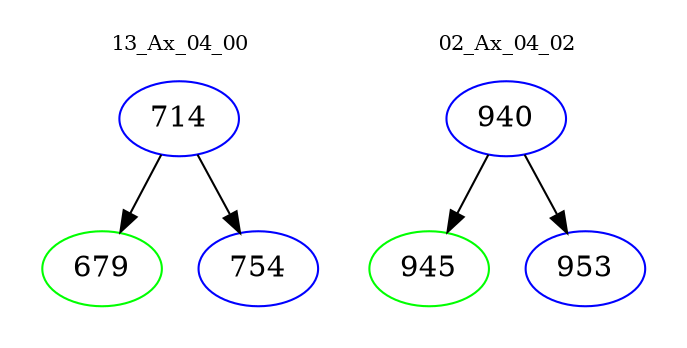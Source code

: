 digraph{
subgraph cluster_0 {
color = white
label = "13_Ax_04_00";
fontsize=10;
T0_714 [label="714", color="blue"]
T0_714 -> T0_679 [color="black"]
T0_679 [label="679", color="green"]
T0_714 -> T0_754 [color="black"]
T0_754 [label="754", color="blue"]
}
subgraph cluster_1 {
color = white
label = "02_Ax_04_02";
fontsize=10;
T1_940 [label="940", color="blue"]
T1_940 -> T1_945 [color="black"]
T1_945 [label="945", color="green"]
T1_940 -> T1_953 [color="black"]
T1_953 [label="953", color="blue"]
}
}
